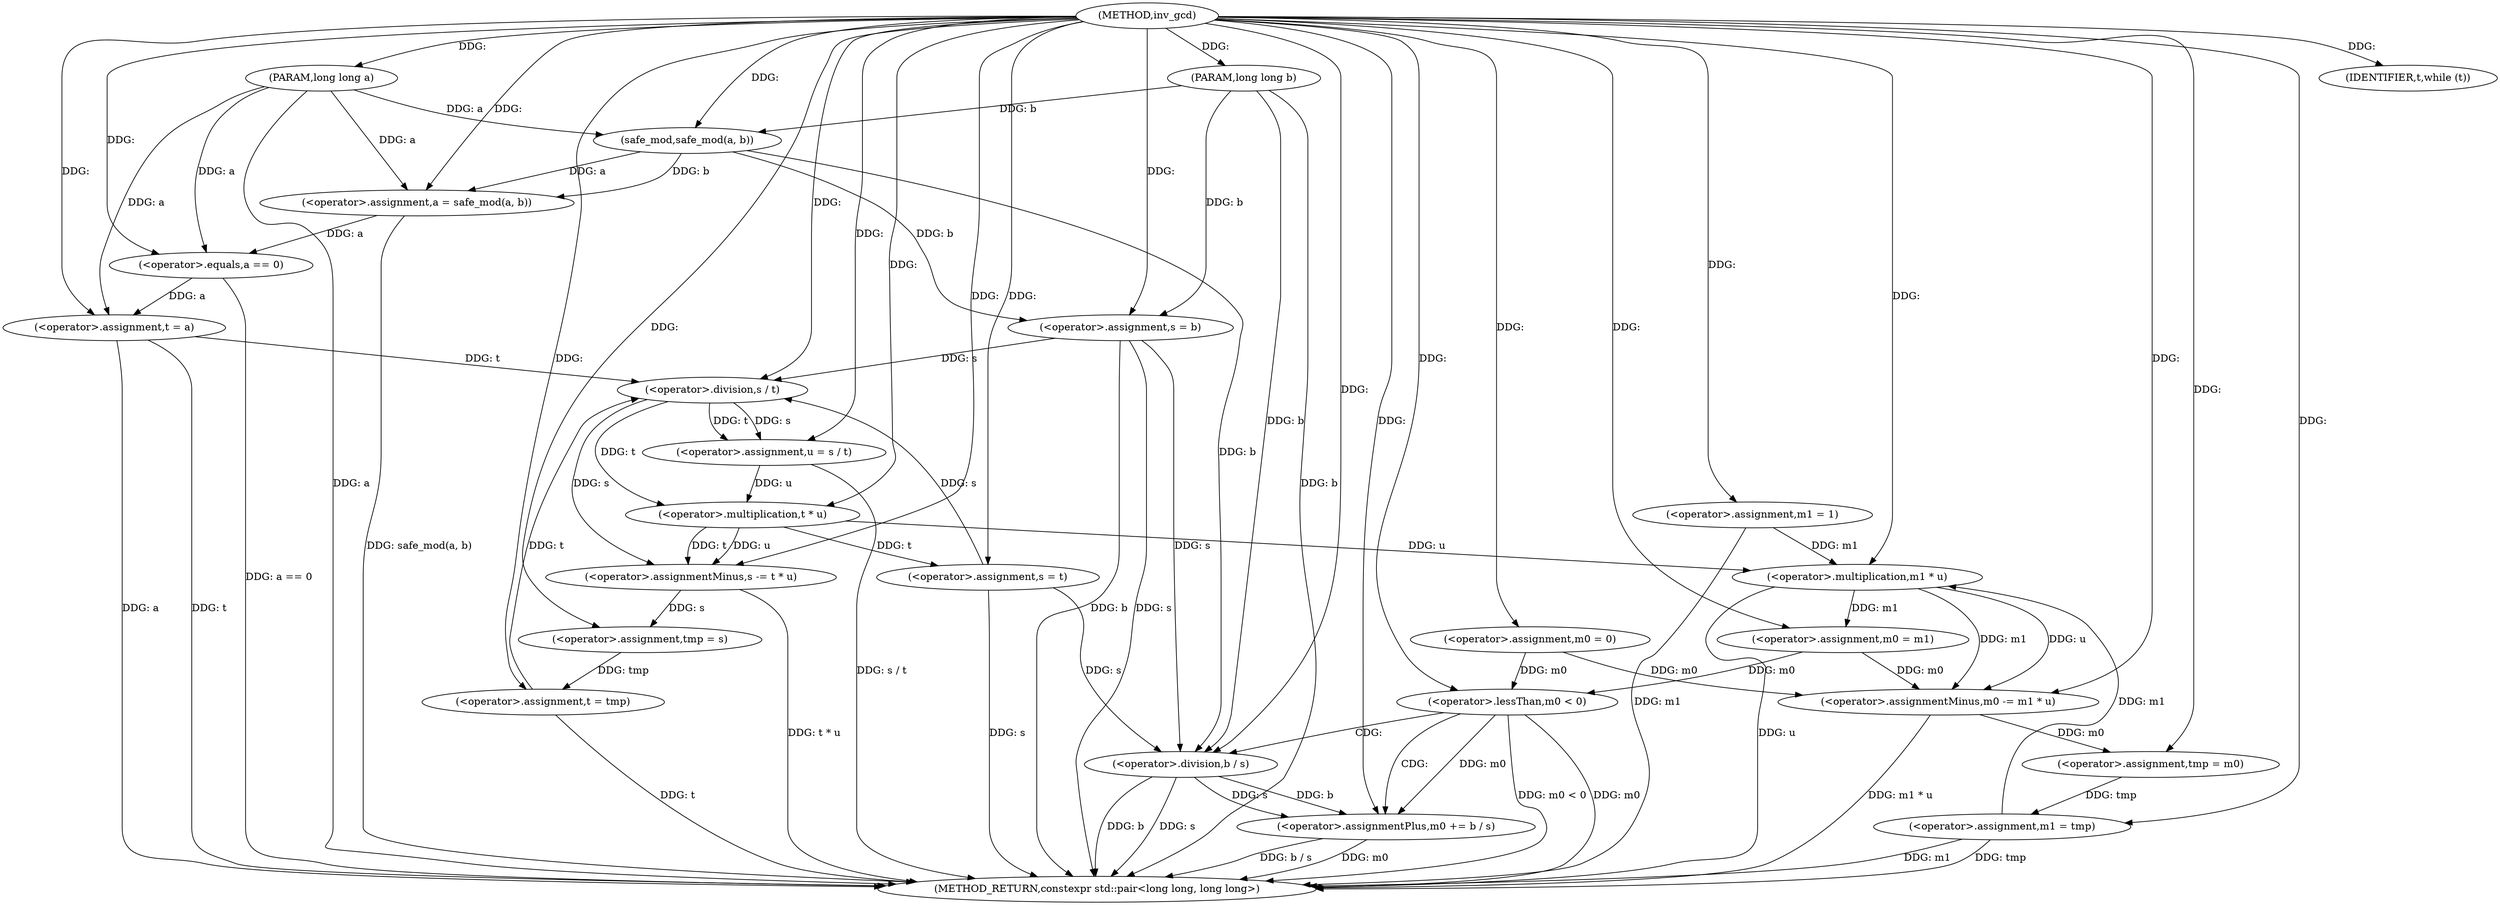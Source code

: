 digraph "inv_gcd" {  
"1000433" [label = "(METHOD,inv_gcd)" ]
"1000511" [label = "(METHOD_RETURN,constexpr std::pair<long long, long long>)" ]
"1000434" [label = "(PARAM,long long a)" ]
"1000435" [label = "(PARAM,long long b)" ]
"1000437" [label = "(<operator>.assignment,a = safe_mod(a, b))" ]
"1000448" [label = "(<operator>.assignment,s = b)" ]
"1000452" [label = "(<operator>.assignment,t = a)" ]
"1000456" [label = "(<operator>.assignment,m0 = 0)" ]
"1000460" [label = "(<operator>.assignment,m1 = 1)" ]
"1000443" [label = "(<operator>.equals,a == 0)" ]
"1000464" [label = "(IDENTIFIER,t,while (t))" ]
"1000502" [label = "(<operator>.lessThan,m0 < 0)" ]
"1000505" [label = "(<operator>.assignmentPlus,m0 += b / s)" ]
"1000439" [label = "(safe_mod,safe_mod(a, b))" ]
"1000467" [label = "(<operator>.assignment,u = s / t)" ]
"1000472" [label = "(<operator>.assignmentMinus,s -= t * u)" ]
"1000477" [label = "(<operator>.assignmentMinus,m0 -= m1 * u)" ]
"1000483" [label = "(<operator>.assignment,tmp = s)" ]
"1000486" [label = "(<operator>.assignment,s = t)" ]
"1000489" [label = "(<operator>.assignment,t = tmp)" ]
"1000492" [label = "(<operator>.assignment,tmp = m0)" ]
"1000495" [label = "(<operator>.assignment,m0 = m1)" ]
"1000498" [label = "(<operator>.assignment,m1 = tmp)" ]
"1000507" [label = "(<operator>.division,b / s)" ]
"1000469" [label = "(<operator>.division,s / t)" ]
"1000474" [label = "(<operator>.multiplication,t * u)" ]
"1000479" [label = "(<operator>.multiplication,m1 * u)" ]
  "1000434" -> "1000511"  [ label = "DDG: a"] 
  "1000435" -> "1000511"  [ label = "DDG: b"] 
  "1000437" -> "1000511"  [ label = "DDG: safe_mod(a, b)"] 
  "1000443" -> "1000511"  [ label = "DDG: a == 0"] 
  "1000448" -> "1000511"  [ label = "DDG: s"] 
  "1000448" -> "1000511"  [ label = "DDG: b"] 
  "1000452" -> "1000511"  [ label = "DDG: t"] 
  "1000452" -> "1000511"  [ label = "DDG: a"] 
  "1000460" -> "1000511"  [ label = "DDG: m1"] 
  "1000502" -> "1000511"  [ label = "DDG: m0"] 
  "1000502" -> "1000511"  [ label = "DDG: m0 < 0"] 
  "1000505" -> "1000511"  [ label = "DDG: m0"] 
  "1000507" -> "1000511"  [ label = "DDG: b"] 
  "1000507" -> "1000511"  [ label = "DDG: s"] 
  "1000505" -> "1000511"  [ label = "DDG: b / s"] 
  "1000467" -> "1000511"  [ label = "DDG: s / t"] 
  "1000472" -> "1000511"  [ label = "DDG: t * u"] 
  "1000479" -> "1000511"  [ label = "DDG: u"] 
  "1000477" -> "1000511"  [ label = "DDG: m1 * u"] 
  "1000486" -> "1000511"  [ label = "DDG: s"] 
  "1000489" -> "1000511"  [ label = "DDG: t"] 
  "1000498" -> "1000511"  [ label = "DDG: m1"] 
  "1000498" -> "1000511"  [ label = "DDG: tmp"] 
  "1000433" -> "1000434"  [ label = "DDG: "] 
  "1000433" -> "1000435"  [ label = "DDG: "] 
  "1000439" -> "1000437"  [ label = "DDG: b"] 
  "1000439" -> "1000437"  [ label = "DDG: a"] 
  "1000439" -> "1000448"  [ label = "DDG: b"] 
  "1000435" -> "1000448"  [ label = "DDG: b"] 
  "1000433" -> "1000448"  [ label = "DDG: "] 
  "1000443" -> "1000452"  [ label = "DDG: a"] 
  "1000434" -> "1000452"  [ label = "DDG: a"] 
  "1000433" -> "1000452"  [ label = "DDG: "] 
  "1000433" -> "1000456"  [ label = "DDG: "] 
  "1000433" -> "1000460"  [ label = "DDG: "] 
  "1000434" -> "1000437"  [ label = "DDG: a"] 
  "1000433" -> "1000437"  [ label = "DDG: "] 
  "1000433" -> "1000464"  [ label = "DDG: "] 
  "1000507" -> "1000505"  [ label = "DDG: b"] 
  "1000507" -> "1000505"  [ label = "DDG: s"] 
  "1000434" -> "1000439"  [ label = "DDG: a"] 
  "1000433" -> "1000439"  [ label = "DDG: "] 
  "1000435" -> "1000439"  [ label = "DDG: b"] 
  "1000437" -> "1000443"  [ label = "DDG: a"] 
  "1000434" -> "1000443"  [ label = "DDG: a"] 
  "1000433" -> "1000443"  [ label = "DDG: "] 
  "1000469" -> "1000467"  [ label = "DDG: t"] 
  "1000469" -> "1000467"  [ label = "DDG: s"] 
  "1000474" -> "1000472"  [ label = "DDG: t"] 
  "1000474" -> "1000472"  [ label = "DDG: u"] 
  "1000479" -> "1000477"  [ label = "DDG: u"] 
  "1000479" -> "1000477"  [ label = "DDG: m1"] 
  "1000472" -> "1000483"  [ label = "DDG: s"] 
  "1000433" -> "1000483"  [ label = "DDG: "] 
  "1000474" -> "1000486"  [ label = "DDG: t"] 
  "1000433" -> "1000486"  [ label = "DDG: "] 
  "1000483" -> "1000489"  [ label = "DDG: tmp"] 
  "1000433" -> "1000489"  [ label = "DDG: "] 
  "1000477" -> "1000492"  [ label = "DDG: m0"] 
  "1000433" -> "1000492"  [ label = "DDG: "] 
  "1000479" -> "1000495"  [ label = "DDG: m1"] 
  "1000433" -> "1000495"  [ label = "DDG: "] 
  "1000492" -> "1000498"  [ label = "DDG: tmp"] 
  "1000433" -> "1000498"  [ label = "DDG: "] 
  "1000456" -> "1000502"  [ label = "DDG: m0"] 
  "1000495" -> "1000502"  [ label = "DDG: m0"] 
  "1000433" -> "1000502"  [ label = "DDG: "] 
  "1000502" -> "1000505"  [ label = "DDG: m0"] 
  "1000433" -> "1000505"  [ label = "DDG: "] 
  "1000433" -> "1000467"  [ label = "DDG: "] 
  "1000469" -> "1000472"  [ label = "DDG: s"] 
  "1000433" -> "1000472"  [ label = "DDG: "] 
  "1000456" -> "1000477"  [ label = "DDG: m0"] 
  "1000495" -> "1000477"  [ label = "DDG: m0"] 
  "1000433" -> "1000477"  [ label = "DDG: "] 
  "1000435" -> "1000507"  [ label = "DDG: b"] 
  "1000433" -> "1000507"  [ label = "DDG: "] 
  "1000439" -> "1000507"  [ label = "DDG: b"] 
  "1000448" -> "1000507"  [ label = "DDG: s"] 
  "1000486" -> "1000507"  [ label = "DDG: s"] 
  "1000448" -> "1000469"  [ label = "DDG: s"] 
  "1000486" -> "1000469"  [ label = "DDG: s"] 
  "1000433" -> "1000469"  [ label = "DDG: "] 
  "1000452" -> "1000469"  [ label = "DDG: t"] 
  "1000489" -> "1000469"  [ label = "DDG: t"] 
  "1000469" -> "1000474"  [ label = "DDG: t"] 
  "1000433" -> "1000474"  [ label = "DDG: "] 
  "1000467" -> "1000474"  [ label = "DDG: u"] 
  "1000460" -> "1000479"  [ label = "DDG: m1"] 
  "1000498" -> "1000479"  [ label = "DDG: m1"] 
  "1000433" -> "1000479"  [ label = "DDG: "] 
  "1000474" -> "1000479"  [ label = "DDG: u"] 
  "1000502" -> "1000505"  [ label = "CDG: "] 
  "1000502" -> "1000507"  [ label = "CDG: "] 
}
